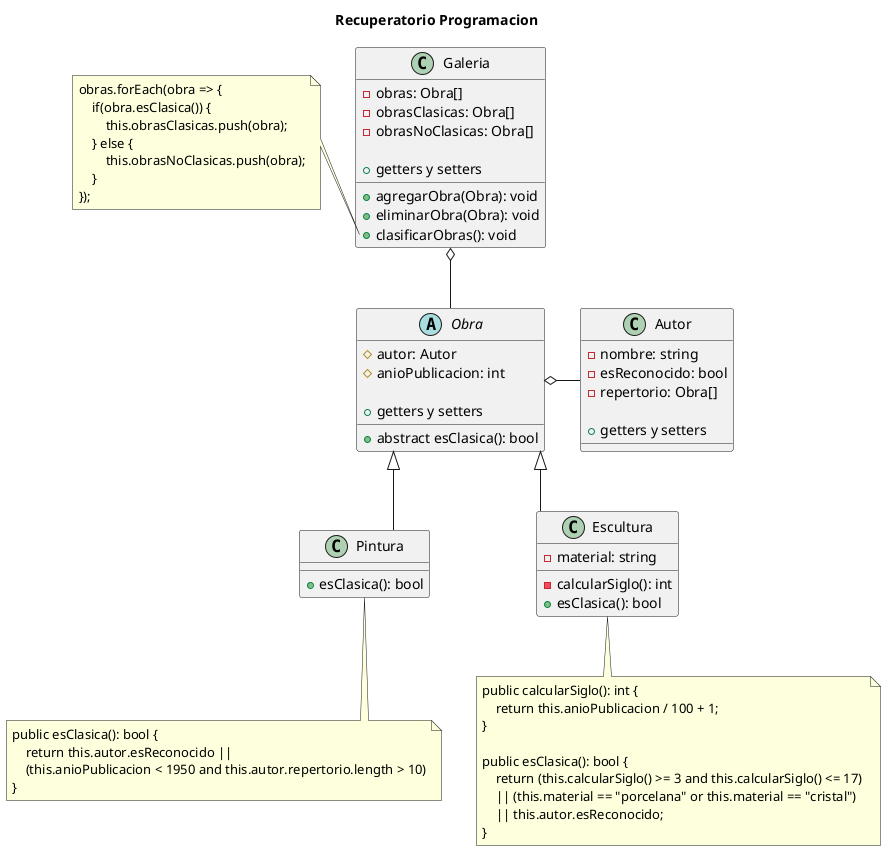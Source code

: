 /'
Una galería de arte quiere hacer una exposición a fin de año y necesita clasificar sus obras entre las que son clásicas y las que no. De cada obra se conoce su autor y año de publicación. El museo cuenta con pinturas y esculturas.
Las pinturas se consideran clásicas si: 
-Su autor es reconocido
-Si su autor no es reconocido, pero el año de publicación es anterior a 1950 y cuenta con más de 10 obras en su repertorio
Las esculturas se consideran clásicas si: 
-Fueron realizadas entre los siglos III y XVII
-Si no fueron realizadas entre esos siglos, pero su material de construcción es porcelana o cristal
-Si las hizo un autor reconocido
Se pide realizar diagrama de clases y los métodos que le permitan a la galería diferenciar las obras clásicas de las que no lo son
'/

@startuml
'https://plantuml.com/class-diagram

title "Recuperatorio Programacion"
skinparam Linetype ortho

class Galeria {
    -obras: Obra[]
    -obrasClasicas: Obra[]
    -obrasNoClasicas: Obra[]

    + agregarObra(Obra): void
    + eliminarObra(Obra): void
    + clasificarObras(): void
    + getters y setters
}

note left of Galeria::clasificarObras
    /'
    Agrega una obra a la galería
    '/
    obras.forEach(obra => {
        if(obra.esClasica()) {
            this.obrasClasicas.push(obra);
        } else {
            this.obrasNoClasicas.push(obra);
        }
    });
end note


abstract class Obra {
    # autor: Autor
    # anioPublicacion: int

    + abstract esClasica(): bool
    + getters y setters
}

class Autor {
    -nombre: string
    -esReconocido: bool
    -repertorio: Obra[]

    + getters y setters
}

class Pintura extends Obra {
    + esClasica(): bool	
}

note bottom of Pintura
    /'
    Si el autor es reconocido o el año de publicación es anterior a 1950 y cuenta con más de 10 obras en su repertorio
    '/
    public esClasica(): bool {
        return this.autor.esReconocido || 
        (this.anioPublicacion < 1950 and this.autor.repertorio.length > 10)
    }
end note


class Escultura extends Obra {
    -material: string

    - calcularSiglo(): int  
    + esClasica(): bool
}


note bottom of Escultura
    /'
    Calcula el siglo en el que fue realizada la escultura
    '/
    public calcularSiglo(): int {
        return this.anioPublicacion / 100 + 1;
    }

    /'
    Si fue realizada entre los siglos III y XVII, si no fue realizada entre esos siglos, pero su material de construcción es porcelana o cristal o si las hizo un autor reconocido
    '/
    public esClasica(): bool {
        return (this.calcularSiglo() >= 3 and this.calcularSiglo() <= 17) 
        || (this.material == "porcelana" or this.material == "cristal")
        || this.autor.esReconocido;
    }
end note

'relaciones
Obra o-r- Autor
Galeria o-- Obra

@enduml